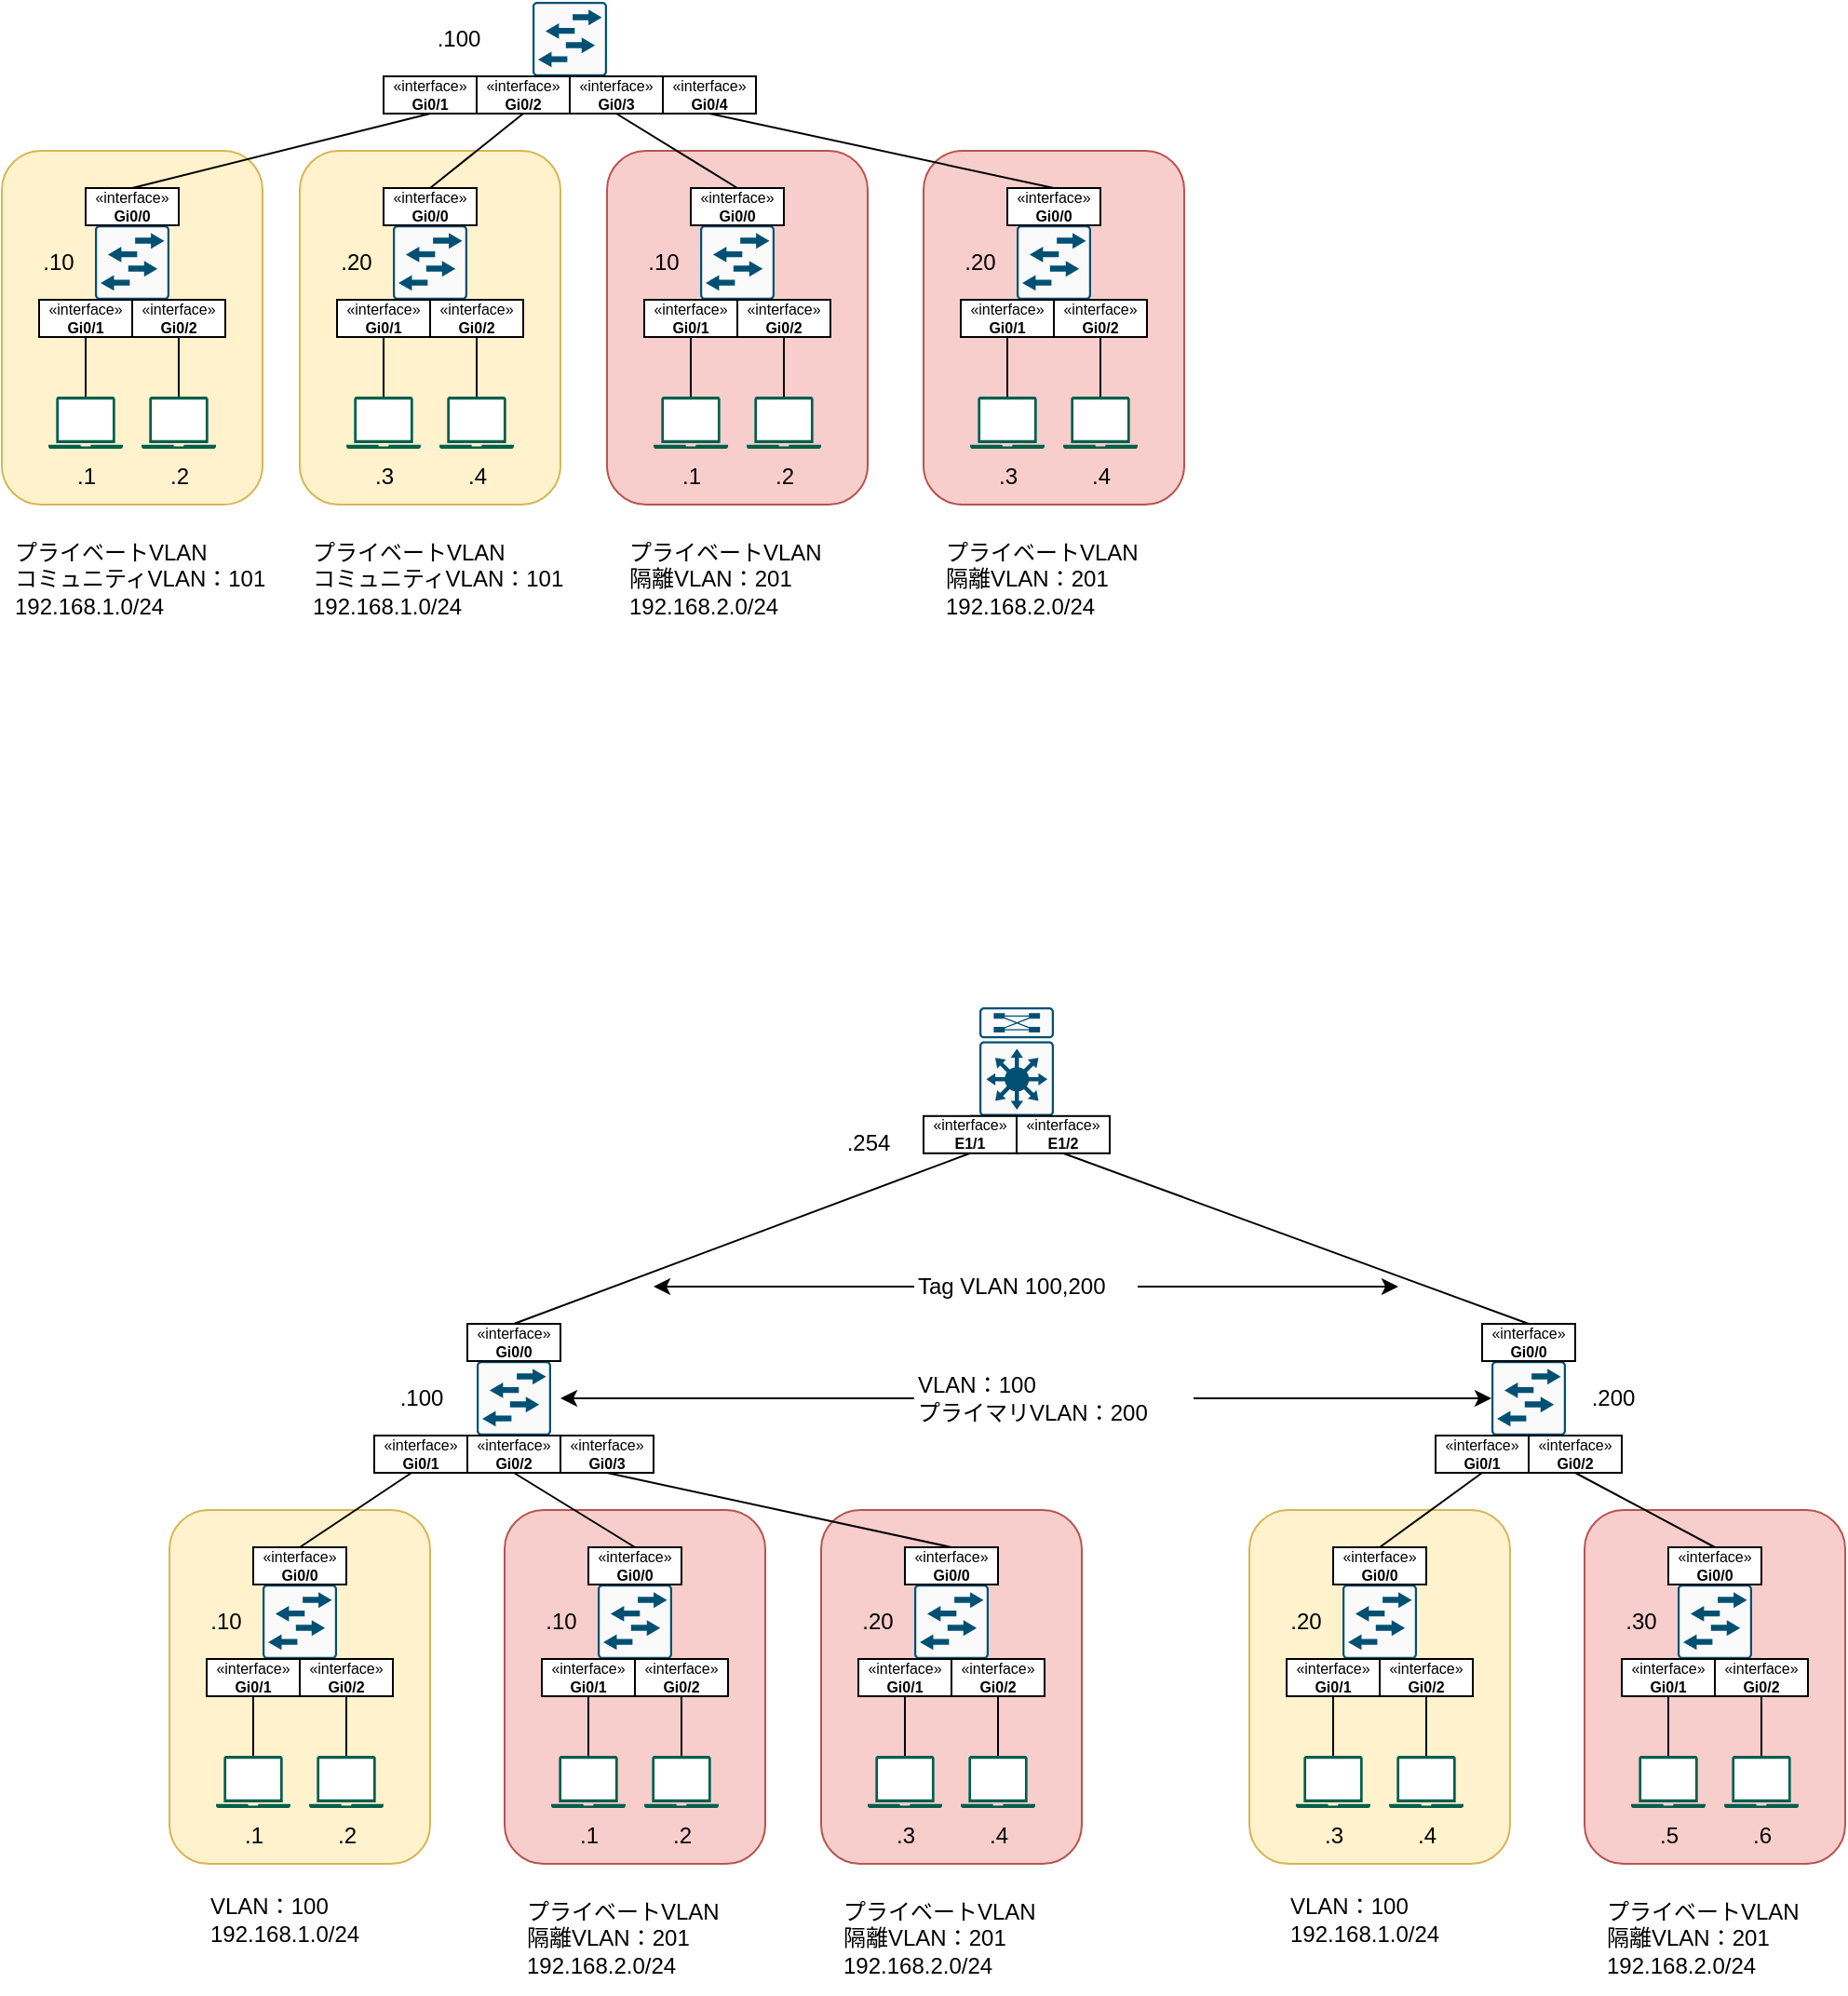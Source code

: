 <mxfile version="24.8.9">
  <diagram name="Page-1" id="822b0af5-4adb-64df-f703-e8dfc1f81529">
    <mxGraphModel dx="1195" dy="1472" grid="1" gridSize="10" guides="1" tooltips="1" connect="1" arrows="1" fold="1" page="1" pageScale="1" pageWidth="1100" pageHeight="850" background="none" math="0" shadow="0">
      <root>
        <mxCell id="0" />
        <mxCell id="1" parent="0" />
        <mxCell id="lRWhCo-7vjn6Tmu-6gVj-20" value="" style="rounded=1;whiteSpace=wrap;html=1;fillColor=#f8cecc;strokeColor=#b85450;" parent="1" vertex="1">
          <mxGeometry x="930" y="560" width="140" height="190" as="geometry" />
        </mxCell>
        <mxCell id="lRWhCo-7vjn6Tmu-6gVj-19" value="" style="rounded=1;whiteSpace=wrap;html=1;fillColor=#fff2cc;strokeColor=#d6b656;" parent="1" vertex="1">
          <mxGeometry x="750" y="560" width="140" height="190" as="geometry" />
        </mxCell>
        <mxCell id="lRWhCo-7vjn6Tmu-6gVj-18" value="" style="rounded=1;whiteSpace=wrap;html=1;fillColor=#f8cecc;strokeColor=#b85450;" parent="1" vertex="1">
          <mxGeometry x="350" y="560" width="140" height="190" as="geometry" />
        </mxCell>
        <mxCell id="lRWhCo-7vjn6Tmu-6gVj-17" value="" style="rounded=1;whiteSpace=wrap;html=1;fillColor=#fff2cc;strokeColor=#d6b656;" parent="1" vertex="1">
          <mxGeometry x="170" y="560" width="140" height="190" as="geometry" />
        </mxCell>
        <mxCell id="lRWhCo-7vjn6Tmu-6gVj-2" value="" style="sketch=0;points=[[0.015,0.015,0],[0.985,0.015,0],[0.985,0.985,0],[0.015,0.985,0],[0.25,0,0],[0.5,0,0],[0.75,0,0],[1,0.25,0],[1,0.5,0],[1,0.75,0],[0.75,1,0],[0.5,1,0],[0.25,1,0],[0,0.75,0],[0,0.5,0],[0,0.25,0]];verticalLabelPosition=bottom;html=1;verticalAlign=top;aspect=fixed;align=center;pointerEvents=1;shape=mxgraph.cisco19.rect;prIcon=l2_switch;fillColor=#FAFAFA;strokeColor=#005073;" parent="1" vertex="1">
          <mxGeometry x="335" y="480" width="40" height="40" as="geometry" />
        </mxCell>
        <mxCell id="lRWhCo-7vjn6Tmu-6gVj-3" value="" style="sketch=0;points=[[0.015,0.015,0],[0.985,0.015,0],[0.985,0.985,0],[0.015,0.985,0],[0.25,0,0],[0.5,0,0],[0.75,0,0],[1,0.25,0],[1,0.5,0],[1,0.75,0],[0.75,1,0],[0.5,1,0],[0.25,1,0],[0,0.75,0],[0,0.5,0],[0,0.25,0]];verticalLabelPosition=bottom;html=1;verticalAlign=top;aspect=fixed;align=center;pointerEvents=1;shape=mxgraph.cisco19.rect;prIcon=l3_modular;fillColor=#FAFAFA;strokeColor=#005073;" parent="1" vertex="1">
          <mxGeometry x="605" y="290" width="40" height="58.4" as="geometry" />
        </mxCell>
        <mxCell id="lRWhCo-7vjn6Tmu-6gVj-4" value="" style="sketch=0;points=[[0.015,0.015,0],[0.985,0.015,0],[0.985,0.985,0],[0.015,0.985,0],[0.25,0,0],[0.5,0,0],[0.75,0,0],[1,0.25,0],[1,0.5,0],[1,0.75,0],[0.75,1,0],[0.5,1,0],[0.25,1,0],[0,0.75,0],[0,0.5,0],[0,0.25,0]];verticalLabelPosition=bottom;html=1;verticalAlign=top;aspect=fixed;align=center;pointerEvents=1;shape=mxgraph.cisco19.rect;prIcon=l2_switch;fillColor=#FAFAFA;strokeColor=#005073;" parent="1" vertex="1">
          <mxGeometry x="880" y="480" width="40" height="40" as="geometry" />
        </mxCell>
        <mxCell id="lRWhCo-7vjn6Tmu-6gVj-6" value="" style="endArrow=none;html=1;rounded=0;entryX=0.5;entryY=1;entryDx=0;entryDy=0;entryPerimeter=0;exitX=0.5;exitY=0;exitDx=0;exitDy=0;" parent="1" source="lRWhCo-7vjn6Tmu-6gVj-67" target="lRWhCo-7vjn6Tmu-6gVj-3" edge="1">
          <mxGeometry width="50" height="50" relative="1" as="geometry">
            <mxPoint x="455" y="450" as="sourcePoint" />
            <mxPoint x="655" y="190" as="targetPoint" />
            <Array as="points" />
          </mxGeometry>
        </mxCell>
        <mxCell id="lRWhCo-7vjn6Tmu-6gVj-7" value="" style="endArrow=none;html=1;rounded=0;exitX=0.5;exitY=1;exitDx=0;exitDy=0;entryX=0.5;entryY=0;entryDx=0;entryDy=0;" parent="1" source="lRWhCo-7vjn6Tmu-6gVj-66" target="lRWhCo-7vjn6Tmu-6gVj-51" edge="1">
          <mxGeometry width="50" height="50" relative="1" as="geometry">
            <mxPoint x="365" y="470" as="sourcePoint" />
            <mxPoint x="550" y="358" as="targetPoint" />
            <Array as="points" />
          </mxGeometry>
        </mxCell>
        <mxCell id="lRWhCo-7vjn6Tmu-6gVj-8" value="" style="sketch=0;points=[[0.015,0.015,0],[0.985,0.015,0],[0.985,0.985,0],[0.015,0.985,0],[0.25,0,0],[0.5,0,0],[0.75,0,0],[1,0.25,0],[1,0.5,0],[1,0.75,0],[0.75,1,0],[0.5,1,0],[0.25,1,0],[0,0.75,0],[0,0.5,0],[0,0.25,0]];verticalLabelPosition=bottom;html=1;verticalAlign=top;aspect=fixed;align=center;pointerEvents=1;shape=mxgraph.cisco19.rect;prIcon=l2_switch;fillColor=#FAFAFA;strokeColor=#005073;" parent="1" vertex="1">
          <mxGeometry x="220" y="600" width="40" height="40" as="geometry" />
        </mxCell>
        <mxCell id="lRWhCo-7vjn6Tmu-6gVj-9" value="" style="sketch=0;points=[[0.015,0.015,0],[0.985,0.015,0],[0.985,0.985,0],[0.015,0.985,0],[0.25,0,0],[0.5,0,0],[0.75,0,0],[1,0.25,0],[1,0.5,0],[1,0.75,0],[0.75,1,0],[0.5,1,0],[0.25,1,0],[0,0.75,0],[0,0.5,0],[0,0.25,0]];verticalLabelPosition=bottom;html=1;verticalAlign=top;aspect=fixed;align=center;pointerEvents=1;shape=mxgraph.cisco19.rect;prIcon=l2_switch;fillColor=#FAFAFA;strokeColor=#005073;" parent="1" vertex="1">
          <mxGeometry x="800" y="600" width="40" height="40" as="geometry" />
        </mxCell>
        <mxCell id="lRWhCo-7vjn6Tmu-6gVj-10" value="" style="endArrow=none;html=1;rounded=0;exitX=0.5;exitY=1;exitDx=0;exitDy=0;entryX=0.5;entryY=0;entryDx=0;entryDy=0;" parent="1" source="lRWhCo-7vjn6Tmu-6gVj-50" target="lRWhCo-7vjn6Tmu-6gVj-60" edge="1">
          <mxGeometry width="50" height="50" relative="1" as="geometry">
            <mxPoint x="750" y="358" as="sourcePoint" />
            <mxPoint x="910" y="490" as="targetPoint" />
            <Array as="points" />
          </mxGeometry>
        </mxCell>
        <mxCell id="lRWhCo-7vjn6Tmu-6gVj-11" value="" style="endArrow=none;html=1;rounded=0;entryX=0.5;entryY=0;entryDx=0;entryDy=0;exitX=0.4;exitY=1;exitDx=0;exitDy=0;exitPerimeter=0;" parent="1" source="lRWhCo-7vjn6Tmu-6gVj-47" target="lRWhCo-7vjn6Tmu-6gVj-45" edge="1">
          <mxGeometry width="50" height="50" relative="1" as="geometry">
            <mxPoint x="310" y="540" as="sourcePoint" />
            <mxPoint x="260" y="580" as="targetPoint" />
            <Array as="points" />
          </mxGeometry>
        </mxCell>
        <mxCell id="lRWhCo-7vjn6Tmu-6gVj-13" value="" style="sketch=0;points=[[0.015,0.015,0],[0.985,0.015,0],[0.985,0.985,0],[0.015,0.985,0],[0.25,0,0],[0.5,0,0],[0.75,0,0],[1,0.25,0],[1,0.5,0],[1,0.75,0],[0.75,1,0],[0.5,1,0],[0.25,1,0],[0,0.75,0],[0,0.5,0],[0,0.25,0]];verticalLabelPosition=bottom;html=1;verticalAlign=top;aspect=fixed;align=center;pointerEvents=1;shape=mxgraph.cisco19.rect;prIcon=l2_switch;fillColor=#FAFAFA;strokeColor=#005073;" parent="1" vertex="1">
          <mxGeometry x="400" y="600" width="40" height="40" as="geometry" />
        </mxCell>
        <mxCell id="lRWhCo-7vjn6Tmu-6gVj-14" value="" style="endArrow=none;html=1;rounded=0;exitX=0.5;exitY=0;exitDx=0;exitDy=0;entryX=0.5;entryY=1;entryDx=0;entryDy=0;" parent="1" source="lRWhCo-7vjn6Tmu-6gVj-57" target="lRWhCo-7vjn6Tmu-6gVj-46" edge="1">
          <mxGeometry width="50" height="50" relative="1" as="geometry">
            <mxPoint x="350" y="530" as="sourcePoint" />
            <mxPoint x="380" y="540" as="targetPoint" />
            <Array as="points" />
          </mxGeometry>
        </mxCell>
        <mxCell id="lRWhCo-7vjn6Tmu-6gVj-15" value="" style="sketch=0;points=[[0.015,0.015,0],[0.985,0.015,0],[0.985,0.985,0],[0.015,0.985,0],[0.25,0,0],[0.5,0,0],[0.75,0,0],[1,0.25,0],[1,0.5,0],[1,0.75,0],[0.75,1,0],[0.5,1,0],[0.25,1,0],[0,0.75,0],[0,0.5,0],[0,0.25,0]];verticalLabelPosition=bottom;html=1;verticalAlign=top;aspect=fixed;align=center;pointerEvents=1;shape=mxgraph.cisco19.rect;prIcon=l2_switch;fillColor=#FAFAFA;strokeColor=#005073;" parent="1" vertex="1">
          <mxGeometry x="980" y="600" width="40" height="40" as="geometry" />
        </mxCell>
        <mxCell id="lRWhCo-7vjn6Tmu-6gVj-16" value="" style="endArrow=none;html=1;rounded=0;exitX=0.5;exitY=0;exitDx=0;exitDy=0;entryX=0.5;entryY=1;entryDx=0;entryDy=0;" parent="1" source="lRWhCo-7vjn6Tmu-6gVj-63" target="lRWhCo-7vjn6Tmu-6gVj-49" edge="1">
          <mxGeometry width="50" height="50" relative="1" as="geometry">
            <mxPoint x="930" y="530" as="sourcePoint" />
            <mxPoint x="945.0" y="540" as="targetPoint" />
            <Array as="points" />
          </mxGeometry>
        </mxCell>
        <mxCell id="lRWhCo-7vjn6Tmu-6gVj-22" value="" style="sketch=0;pointerEvents=1;shadow=0;dashed=0;html=1;strokeColor=none;fillColor=#005F4B;labelPosition=center;verticalLabelPosition=bottom;verticalAlign=top;align=center;outlineConnect=0;shape=mxgraph.veeam2.laptop;" parent="1" vertex="1">
          <mxGeometry x="195" y="692" width="40" height="28" as="geometry" />
        </mxCell>
        <mxCell id="lRWhCo-7vjn6Tmu-6gVj-23" value="" style="sketch=0;pointerEvents=1;shadow=0;dashed=0;html=1;strokeColor=none;fillColor=#005F4B;labelPosition=center;verticalLabelPosition=bottom;verticalAlign=top;align=center;outlineConnect=0;shape=mxgraph.veeam2.laptop;" parent="1" vertex="1">
          <mxGeometry x="245" y="692" width="40" height="28" as="geometry" />
        </mxCell>
        <mxCell id="lRWhCo-7vjn6Tmu-6gVj-24" value="" style="sketch=0;pointerEvents=1;shadow=0;dashed=0;html=1;strokeColor=none;fillColor=#005F4B;labelPosition=center;verticalLabelPosition=bottom;verticalAlign=top;align=center;outlineConnect=0;shape=mxgraph.veeam2.laptop;" parent="1" vertex="1">
          <mxGeometry x="375" y="692" width="40" height="28" as="geometry" />
        </mxCell>
        <mxCell id="lRWhCo-7vjn6Tmu-6gVj-25" value="" style="sketch=0;pointerEvents=1;shadow=0;dashed=0;html=1;strokeColor=none;fillColor=#005F4B;labelPosition=center;verticalLabelPosition=bottom;verticalAlign=top;align=center;outlineConnect=0;shape=mxgraph.veeam2.laptop;" parent="1" vertex="1">
          <mxGeometry x="425" y="692" width="40" height="28" as="geometry" />
        </mxCell>
        <mxCell id="lRWhCo-7vjn6Tmu-6gVj-26" value="" style="sketch=0;pointerEvents=1;shadow=0;dashed=0;html=1;strokeColor=none;fillColor=#005F4B;labelPosition=center;verticalLabelPosition=bottom;verticalAlign=top;align=center;outlineConnect=0;shape=mxgraph.veeam2.laptop;" parent="1" vertex="1">
          <mxGeometry x="825" y="692" width="40" height="28" as="geometry" />
        </mxCell>
        <mxCell id="lRWhCo-7vjn6Tmu-6gVj-27" value="" style="sketch=0;pointerEvents=1;shadow=0;dashed=0;html=1;strokeColor=none;fillColor=#005F4B;labelPosition=center;verticalLabelPosition=bottom;verticalAlign=top;align=center;outlineConnect=0;shape=mxgraph.veeam2.laptop;" parent="1" vertex="1">
          <mxGeometry x="775" y="692" width="40" height="28" as="geometry" />
        </mxCell>
        <mxCell id="lRWhCo-7vjn6Tmu-6gVj-28" value="" style="sketch=0;pointerEvents=1;shadow=0;dashed=0;html=1;strokeColor=none;fillColor=#005F4B;labelPosition=center;verticalLabelPosition=bottom;verticalAlign=top;align=center;outlineConnect=0;shape=mxgraph.veeam2.laptop;" parent="1" vertex="1">
          <mxGeometry x="1005" y="692" width="40" height="28" as="geometry" />
        </mxCell>
        <mxCell id="lRWhCo-7vjn6Tmu-6gVj-29" value="" style="sketch=0;pointerEvents=1;shadow=0;dashed=0;html=1;strokeColor=none;fillColor=#005F4B;labelPosition=center;verticalLabelPosition=bottom;verticalAlign=top;align=center;outlineConnect=0;shape=mxgraph.veeam2.laptop;" parent="1" vertex="1">
          <mxGeometry x="955" y="692" width="40" height="28" as="geometry" />
        </mxCell>
        <mxCell id="lRWhCo-7vjn6Tmu-6gVj-30" value="プライベートVLAN&lt;div&gt;&lt;div&gt;隔離VLAN：201&lt;/div&gt;&lt;div&gt;192.168.2.0/24&lt;/div&gt;&lt;/div&gt;" style="text;html=1;align=left;verticalAlign=middle;resizable=0;points=[];autosize=1;strokeColor=none;fillColor=none;" parent="1" vertex="1">
          <mxGeometry x="360" y="760" width="130" height="60" as="geometry" />
        </mxCell>
        <mxCell id="lRWhCo-7vjn6Tmu-6gVj-31" value="プライベートVLAN&lt;div&gt;&lt;div&gt;隔離VLAN：201&lt;/div&gt;&lt;div&gt;192.168.2.0/24&lt;/div&gt;&lt;/div&gt;" style="text;html=1;align=left;verticalAlign=middle;resizable=0;points=[];autosize=1;strokeColor=none;fillColor=none;" parent="1" vertex="1">
          <mxGeometry x="940" y="760" width="130" height="60" as="geometry" />
        </mxCell>
        <mxCell id="lRWhCo-7vjn6Tmu-6gVj-32" value="VLAN：100&lt;div&gt;192.168.1.0/24&lt;/div&gt;" style="text;html=1;align=left;verticalAlign=middle;resizable=0;points=[];autosize=1;strokeColor=none;fillColor=none;" parent="1" vertex="1">
          <mxGeometry x="190" y="760" width="100" height="40" as="geometry" />
        </mxCell>
        <mxCell id="lRWhCo-7vjn6Tmu-6gVj-33" value="VLAN：100&lt;div&gt;192.168.1.0/24&lt;/div&gt;" style="text;html=1;align=left;verticalAlign=middle;resizable=0;points=[];autosize=1;strokeColor=none;fillColor=none;" parent="1" vertex="1">
          <mxGeometry x="770" y="760" width="100" height="40" as="geometry" />
        </mxCell>
        <mxCell id="lRWhCo-7vjn6Tmu-6gVj-35" style="edgeStyle=orthogonalEdgeStyle;rounded=0;orthogonalLoop=1;jettySize=auto;html=1;" parent="1" source="lRWhCo-7vjn6Tmu-6gVj-34" edge="1">
          <mxGeometry relative="1" as="geometry">
            <mxPoint x="430" y="440" as="targetPoint" />
          </mxGeometry>
        </mxCell>
        <mxCell id="lRWhCo-7vjn6Tmu-6gVj-36" style="edgeStyle=orthogonalEdgeStyle;rounded=0;orthogonalLoop=1;jettySize=auto;html=1;" parent="1" source="lRWhCo-7vjn6Tmu-6gVj-34" edge="1">
          <mxGeometry relative="1" as="geometry">
            <mxPoint x="830" y="440" as="targetPoint" />
            <mxPoint x="765" y="440.0" as="sourcePoint" />
          </mxGeometry>
        </mxCell>
        <mxCell id="lRWhCo-7vjn6Tmu-6gVj-34" value="Tag VLAN 100,200" style="text;html=1;align=left;verticalAlign=middle;resizable=0;points=[];autosize=1;strokeColor=none;fillColor=none;" parent="1" vertex="1">
          <mxGeometry x="570" y="425" width="120" height="30" as="geometry" />
        </mxCell>
        <mxCell id="lRWhCo-7vjn6Tmu-6gVj-37" value="" style="endArrow=none;html=1;rounded=0;exitX=0.5;exitY=1;exitDx=0;exitDy=0;" parent="1" source="lRWhCo-7vjn6Tmu-6gVj-43" target="lRWhCo-7vjn6Tmu-6gVj-22" edge="1">
          <mxGeometry width="50" height="50" relative="1" as="geometry">
            <mxPoint x="350" y="530" as="sourcePoint" />
            <mxPoint x="270" y="610" as="targetPoint" />
            <Array as="points" />
          </mxGeometry>
        </mxCell>
        <mxCell id="lRWhCo-7vjn6Tmu-6gVj-38" value="" style="endArrow=none;html=1;rounded=0;exitX=0.5;exitY=1;exitDx=0;exitDy=0;" parent="1" source="lRWhCo-7vjn6Tmu-6gVj-44" target="lRWhCo-7vjn6Tmu-6gVj-23" edge="1">
          <mxGeometry width="50" height="50" relative="1" as="geometry">
            <mxPoint x="259" y="640" as="sourcePoint" />
            <mxPoint x="242" y="702" as="targetPoint" />
            <Array as="points" />
          </mxGeometry>
        </mxCell>
        <mxCell id="lRWhCo-7vjn6Tmu-6gVj-39" value="" style="endArrow=none;html=1;rounded=0;exitX=0.5;exitY=1;exitDx=0;exitDy=0;" parent="1" source="lRWhCo-7vjn6Tmu-6gVj-55" target="lRWhCo-7vjn6Tmu-6gVj-24" edge="1">
          <mxGeometry width="50" height="50" relative="1" as="geometry">
            <mxPoint x="400" y="640" as="sourcePoint" />
            <mxPoint x="424" y="692" as="targetPoint" />
            <Array as="points" />
          </mxGeometry>
        </mxCell>
        <mxCell id="lRWhCo-7vjn6Tmu-6gVj-40" value="" style="endArrow=none;html=1;rounded=0;exitX=0.5;exitY=1;exitDx=0;exitDy=0;" parent="1" source="lRWhCo-7vjn6Tmu-6gVj-56" target="lRWhCo-7vjn6Tmu-6gVj-25" edge="1">
          <mxGeometry width="50" height="50" relative="1" as="geometry">
            <mxPoint x="428" y="640" as="sourcePoint" />
            <mxPoint x="452" y="692" as="targetPoint" />
            <Array as="points" />
          </mxGeometry>
        </mxCell>
        <mxCell id="lRWhCo-7vjn6Tmu-6gVj-41" value="" style="endArrow=none;html=1;rounded=0;exitX=0.5;exitY=1;exitDx=0;exitDy=0;" parent="1" source="lRWhCo-7vjn6Tmu-6gVj-58" target="lRWhCo-7vjn6Tmu-6gVj-27" edge="1">
          <mxGeometry width="50" height="50" relative="1" as="geometry">
            <mxPoint x="770" y="640" as="sourcePoint" />
            <mxPoint x="794" y="692" as="targetPoint" />
            <Array as="points" />
          </mxGeometry>
        </mxCell>
        <mxCell id="lRWhCo-7vjn6Tmu-6gVj-42" value="" style="endArrow=none;html=1;rounded=0;exitX=0.5;exitY=1;exitDx=0;exitDy=0;" parent="1" source="lRWhCo-7vjn6Tmu-6gVj-59" target="lRWhCo-7vjn6Tmu-6gVj-26" edge="1">
          <mxGeometry width="50" height="50" relative="1" as="geometry">
            <mxPoint x="830" y="640" as="sourcePoint" />
            <mxPoint x="854" y="692" as="targetPoint" />
            <Array as="points" />
          </mxGeometry>
        </mxCell>
        <mxCell id="lRWhCo-7vjn6Tmu-6gVj-43" value="«interface»&lt;br&gt;&lt;div&gt;&lt;b&gt;Gi0/1&lt;/b&gt;&lt;/div&gt;" style="html=1;whiteSpace=wrap;fontSize=8;" parent="1" vertex="1">
          <mxGeometry x="190" y="640" width="50" height="20" as="geometry" />
        </mxCell>
        <mxCell id="lRWhCo-7vjn6Tmu-6gVj-44" value="«interface»&lt;br&gt;&lt;b&gt;Gi0/2&lt;/b&gt;" style="html=1;whiteSpace=wrap;fontSize=8;" parent="1" vertex="1">
          <mxGeometry x="240" y="640" width="50" height="20" as="geometry" />
        </mxCell>
        <mxCell id="lRWhCo-7vjn6Tmu-6gVj-45" value="«interface»&lt;br&gt;&lt;b&gt;Gi0/0&lt;/b&gt;" style="html=1;whiteSpace=wrap;fontSize=8;" parent="1" vertex="1">
          <mxGeometry x="215" y="580" width="50" height="20" as="geometry" />
        </mxCell>
        <mxCell id="lRWhCo-7vjn6Tmu-6gVj-46" value="«interface»&lt;br&gt;&lt;b&gt;Gi0/2&lt;/b&gt;" style="html=1;whiteSpace=wrap;fontSize=8;" parent="1" vertex="1">
          <mxGeometry x="330" y="520" width="50" height="20" as="geometry" />
        </mxCell>
        <mxCell id="lRWhCo-7vjn6Tmu-6gVj-47" value="«interface»&lt;br&gt;&lt;b&gt;Gi0/1&lt;/b&gt;" style="html=1;whiteSpace=wrap;fontSize=8;" parent="1" vertex="1">
          <mxGeometry x="280" y="520" width="50" height="20" as="geometry" />
        </mxCell>
        <mxCell id="lRWhCo-7vjn6Tmu-6gVj-48" value="«interface»&lt;br&gt;&lt;b&gt;Gi0/0&lt;/b&gt;" style="html=1;whiteSpace=wrap;fontSize=8;" parent="1" vertex="1">
          <mxGeometry x="330" y="460" width="50" height="20" as="geometry" />
        </mxCell>
        <mxCell id="lRWhCo-7vjn6Tmu-6gVj-49" value="«interface»&lt;br&gt;&lt;b&gt;Gi0/2&lt;/b&gt;" style="html=1;whiteSpace=wrap;fontSize=8;" parent="1" vertex="1">
          <mxGeometry x="900" y="520" width="50" height="20" as="geometry" />
        </mxCell>
        <mxCell id="lRWhCo-7vjn6Tmu-6gVj-50" value="«interface»&lt;br&gt;&lt;b&gt;Gi0/1&lt;/b&gt;" style="html=1;whiteSpace=wrap;fontSize=8;" parent="1" vertex="1">
          <mxGeometry x="850" y="520" width="50" height="20" as="geometry" />
        </mxCell>
        <mxCell id="lRWhCo-7vjn6Tmu-6gVj-51" value="«interface»&lt;br&gt;&lt;b&gt;Gi0/0&lt;/b&gt;" style="html=1;whiteSpace=wrap;fontSize=8;" parent="1" vertex="1">
          <mxGeometry x="875" y="460" width="50" height="20" as="geometry" />
        </mxCell>
        <mxCell id="lRWhCo-7vjn6Tmu-6gVj-55" value="«interface»&lt;br&gt;&lt;b&gt;Gi0/1&lt;/b&gt;" style="html=1;whiteSpace=wrap;fontSize=8;" parent="1" vertex="1">
          <mxGeometry x="370" y="640" width="50" height="20" as="geometry" />
        </mxCell>
        <mxCell id="lRWhCo-7vjn6Tmu-6gVj-56" value="«interface»&lt;br&gt;&lt;b&gt;Gi0/2&lt;/b&gt;" style="html=1;whiteSpace=wrap;fontSize=8;" parent="1" vertex="1">
          <mxGeometry x="420" y="640" width="50" height="20" as="geometry" />
        </mxCell>
        <mxCell id="lRWhCo-7vjn6Tmu-6gVj-57" value="«interface»&lt;br&gt;&lt;b&gt;Gi0/0&lt;/b&gt;" style="html=1;whiteSpace=wrap;fontSize=8;" parent="1" vertex="1">
          <mxGeometry x="395" y="580" width="50" height="20" as="geometry" />
        </mxCell>
        <mxCell id="lRWhCo-7vjn6Tmu-6gVj-58" value="«interface»&lt;br&gt;&lt;b&gt;Gi0/1&lt;/b&gt;" style="html=1;whiteSpace=wrap;fontSize=8;" parent="1" vertex="1">
          <mxGeometry x="770" y="640" width="50" height="20" as="geometry" />
        </mxCell>
        <mxCell id="lRWhCo-7vjn6Tmu-6gVj-59" value="«interface»&lt;br&gt;&lt;b&gt;Gi0/2&lt;/b&gt;" style="html=1;whiteSpace=wrap;fontSize=8;" parent="1" vertex="1">
          <mxGeometry x="820" y="640" width="50" height="20" as="geometry" />
        </mxCell>
        <mxCell id="lRWhCo-7vjn6Tmu-6gVj-60" value="«interface»&lt;br&gt;&lt;b&gt;Gi0/0&lt;/b&gt;" style="html=1;whiteSpace=wrap;fontSize=8;" parent="1" vertex="1">
          <mxGeometry x="795" y="580" width="50" height="20" as="geometry" />
        </mxCell>
        <mxCell id="lRWhCo-7vjn6Tmu-6gVj-61" value="«interface»&lt;br&gt;&lt;b&gt;Gi0/1&lt;/b&gt;" style="html=1;whiteSpace=wrap;fontSize=8;" parent="1" vertex="1">
          <mxGeometry x="950" y="640" width="50" height="20" as="geometry" />
        </mxCell>
        <mxCell id="lRWhCo-7vjn6Tmu-6gVj-62" value="«interface»&lt;br&gt;&lt;b&gt;Gi0/2&lt;/b&gt;" style="html=1;whiteSpace=wrap;fontSize=8;" parent="1" vertex="1">
          <mxGeometry x="1000" y="640" width="50" height="20" as="geometry" />
        </mxCell>
        <mxCell id="lRWhCo-7vjn6Tmu-6gVj-63" value="«interface»&lt;br&gt;&lt;b&gt;Gi0/0&lt;/b&gt;" style="html=1;whiteSpace=wrap;fontSize=8;" parent="1" vertex="1">
          <mxGeometry x="975" y="580" width="50" height="20" as="geometry" />
        </mxCell>
        <mxCell id="lRWhCo-7vjn6Tmu-6gVj-64" value="" style="endArrow=none;html=1;rounded=0;exitX=0.5;exitY=1;exitDx=0;exitDy=0;" parent="1" source="lRWhCo-7vjn6Tmu-6gVj-62" target="lRWhCo-7vjn6Tmu-6gVj-28" edge="1">
          <mxGeometry width="50" height="50" relative="1" as="geometry">
            <mxPoint x="875" y="670" as="sourcePoint" />
            <mxPoint x="878" y="702" as="targetPoint" />
            <Array as="points" />
          </mxGeometry>
        </mxCell>
        <mxCell id="lRWhCo-7vjn6Tmu-6gVj-65" value="" style="endArrow=none;html=1;rounded=0;exitX=0.5;exitY=1;exitDx=0;exitDy=0;" parent="1" source="lRWhCo-7vjn6Tmu-6gVj-61" target="lRWhCo-7vjn6Tmu-6gVj-29" edge="1">
          <mxGeometry width="50" height="50" relative="1" as="geometry">
            <mxPoint x="885" y="680" as="sourcePoint" />
            <mxPoint x="888" y="712" as="targetPoint" />
            <Array as="points" />
          </mxGeometry>
        </mxCell>
        <mxCell id="lRWhCo-7vjn6Tmu-6gVj-66" value="«interface»&lt;br&gt;&lt;b&gt;E1/2&lt;/b&gt;" style="html=1;whiteSpace=wrap;fontSize=8;" parent="1" vertex="1">
          <mxGeometry x="625" y="348.4" width="50" height="20" as="geometry" />
        </mxCell>
        <mxCell id="lRWhCo-7vjn6Tmu-6gVj-68" value="" style="endArrow=none;html=1;rounded=0;entryX=0.5;entryY=1;entryDx=0;entryDy=0;entryPerimeter=0;exitX=0.5;exitY=0;exitDx=0;exitDy=0;" parent="1" source="lRWhCo-7vjn6Tmu-6gVj-48" target="lRWhCo-7vjn6Tmu-6gVj-67" edge="1">
          <mxGeometry width="50" height="50" relative="1" as="geometry">
            <mxPoint x="340" y="460" as="sourcePoint" />
            <mxPoint x="520" y="348" as="targetPoint" />
            <Array as="points" />
          </mxGeometry>
        </mxCell>
        <mxCell id="lRWhCo-7vjn6Tmu-6gVj-67" value="«interface»&lt;br&gt;&lt;b&gt;E1/1&lt;/b&gt;" style="html=1;whiteSpace=wrap;fontSize=8;" parent="1" vertex="1">
          <mxGeometry x="575" y="348.4" width="50" height="20" as="geometry" />
        </mxCell>
        <mxCell id="lRWhCo-7vjn6Tmu-6gVj-70" value="" style="endArrow=none;html=1;rounded=0;exitX=0.5;exitY=0;exitDx=0;exitDy=0;exitPerimeter=0;entryX=0.5;entryY=1;entryDx=0;entryDy=0;entryPerimeter=0;" parent="1" source="lRWhCo-7vjn6Tmu-6gVj-3" edge="1">
          <mxGeometry width="50" height="50" relative="1" as="geometry">
            <mxPoint x="625" y="290" as="sourcePoint" />
            <mxPoint x="625" y="290.0" as="targetPoint" />
            <Array as="points" />
          </mxGeometry>
        </mxCell>
        <mxCell id="pTShBIBReQmCYpDQSjOf-2" value=".1" style="text;html=1;align=center;verticalAlign=middle;resizable=0;points=[];autosize=1;strokeColor=none;fillColor=none;" parent="1" vertex="1">
          <mxGeometry x="200" y="720" width="30" height="30" as="geometry" />
        </mxCell>
        <mxCell id="pTShBIBReQmCYpDQSjOf-3" value=".2" style="text;html=1;align=center;verticalAlign=middle;resizable=0;points=[];autosize=1;strokeColor=none;fillColor=none;" parent="1" vertex="1">
          <mxGeometry x="250" y="720" width="30" height="30" as="geometry" />
        </mxCell>
        <mxCell id="pTShBIBReQmCYpDQSjOf-4" value=".3" style="text;html=1;align=center;verticalAlign=middle;resizable=0;points=[];autosize=1;strokeColor=none;fillColor=none;" parent="1" vertex="1">
          <mxGeometry x="780" y="720" width="30" height="30" as="geometry" />
        </mxCell>
        <mxCell id="pTShBIBReQmCYpDQSjOf-5" value=".4" style="text;html=1;align=center;verticalAlign=middle;resizable=0;points=[];autosize=1;strokeColor=none;fillColor=none;" parent="1" vertex="1">
          <mxGeometry x="830" y="720" width="30" height="30" as="geometry" />
        </mxCell>
        <mxCell id="pTShBIBReQmCYpDQSjOf-6" value=".1" style="text;html=1;align=center;verticalAlign=middle;resizable=0;points=[];autosize=1;strokeColor=none;fillColor=none;" parent="1" vertex="1">
          <mxGeometry x="380" y="720" width="30" height="30" as="geometry" />
        </mxCell>
        <mxCell id="pTShBIBReQmCYpDQSjOf-7" value=".2" style="text;html=1;align=center;verticalAlign=middle;resizable=0;points=[];autosize=1;strokeColor=none;fillColor=none;" parent="1" vertex="1">
          <mxGeometry x="430" y="720" width="30" height="30" as="geometry" />
        </mxCell>
        <mxCell id="pTShBIBReQmCYpDQSjOf-9" value=".5" style="text;html=1;align=center;verticalAlign=middle;resizable=0;points=[];autosize=1;strokeColor=none;fillColor=none;" parent="1" vertex="1">
          <mxGeometry x="960" y="720" width="30" height="30" as="geometry" />
        </mxCell>
        <mxCell id="pTShBIBReQmCYpDQSjOf-10" value=".6" style="text;html=1;align=center;verticalAlign=middle;resizable=0;points=[];autosize=1;strokeColor=none;fillColor=none;" parent="1" vertex="1">
          <mxGeometry x="1010" y="720" width="30" height="30" as="geometry" />
        </mxCell>
        <mxCell id="pTShBIBReQmCYpDQSjOf-11" value=".254" style="text;html=1;align=center;verticalAlign=middle;resizable=0;points=[];autosize=1;strokeColor=none;fillColor=none;" parent="1" vertex="1">
          <mxGeometry x="520" y="348.4" width="50" height="30" as="geometry" />
        </mxCell>
        <mxCell id="pTShBIBReQmCYpDQSjOf-13" style="edgeStyle=orthogonalEdgeStyle;rounded=0;orthogonalLoop=1;jettySize=auto;html=1;" parent="1" source="pTShBIBReQmCYpDQSjOf-12" edge="1">
          <mxGeometry relative="1" as="geometry">
            <mxPoint x="380" y="500" as="targetPoint" />
          </mxGeometry>
        </mxCell>
        <mxCell id="pTShBIBReQmCYpDQSjOf-14" style="edgeStyle=orthogonalEdgeStyle;rounded=0;orthogonalLoop=1;jettySize=auto;html=1;entryX=0;entryY=0.5;entryDx=0;entryDy=0;entryPerimeter=0;" parent="1" source="pTShBIBReQmCYpDQSjOf-12" target="lRWhCo-7vjn6Tmu-6gVj-4" edge="1">
          <mxGeometry relative="1" as="geometry">
            <mxPoint x="870.0" y="500" as="targetPoint" />
            <mxPoint x="795" y="500" as="sourcePoint" />
          </mxGeometry>
        </mxCell>
        <mxCell id="pTShBIBReQmCYpDQSjOf-12" value="&lt;div&gt;VLAN：100&lt;/div&gt;&lt;div&gt;プライマリVLAN：200&lt;/div&gt;" style="text;html=1;align=left;verticalAlign=middle;resizable=0;points=[];autosize=1;strokeColor=none;fillColor=none;" parent="1" vertex="1">
          <mxGeometry x="570" y="480" width="150" height="40" as="geometry" />
        </mxCell>
        <mxCell id="pTShBIBReQmCYpDQSjOf-16" value=".100" style="text;html=1;align=center;verticalAlign=middle;resizable=0;points=[];autosize=1;strokeColor=none;fillColor=none;" parent="1" vertex="1">
          <mxGeometry x="280" y="485" width="50" height="30" as="geometry" />
        </mxCell>
        <mxCell id="pTShBIBReQmCYpDQSjOf-17" value=".200" style="text;html=1;align=center;verticalAlign=middle;resizable=0;points=[];autosize=1;strokeColor=none;fillColor=none;" parent="1" vertex="1">
          <mxGeometry x="920" y="485" width="50" height="30" as="geometry" />
        </mxCell>
        <mxCell id="pTShBIBReQmCYpDQSjOf-18" value=".10" style="text;html=1;align=center;verticalAlign=middle;resizable=0;points=[];autosize=1;strokeColor=none;fillColor=none;" parent="1" vertex="1">
          <mxGeometry x="180" y="605" width="40" height="30" as="geometry" />
        </mxCell>
        <mxCell id="pTShBIBReQmCYpDQSjOf-19" value=".10" style="text;html=1;align=center;verticalAlign=middle;resizable=0;points=[];autosize=1;strokeColor=none;fillColor=none;" parent="1" vertex="1">
          <mxGeometry x="360" y="605" width="40" height="30" as="geometry" />
        </mxCell>
        <mxCell id="pTShBIBReQmCYpDQSjOf-20" value=".20" style="text;html=1;align=center;verticalAlign=middle;resizable=0;points=[];autosize=1;strokeColor=none;fillColor=none;" parent="1" vertex="1">
          <mxGeometry x="760" y="605" width="40" height="30" as="geometry" />
        </mxCell>
        <mxCell id="pTShBIBReQmCYpDQSjOf-21" value=".30" style="text;html=1;align=center;verticalAlign=middle;resizable=0;points=[];autosize=1;strokeColor=none;fillColor=none;" parent="1" vertex="1">
          <mxGeometry x="940" y="605" width="40" height="30" as="geometry" />
        </mxCell>
        <mxCell id="CElFfMZv1HRF0qKUjart-1" value="" style="rounded=1;whiteSpace=wrap;html=1;fillColor=#f8cecc;strokeColor=#b85450;" vertex="1" parent="1">
          <mxGeometry x="520" y="560" width="140" height="190" as="geometry" />
        </mxCell>
        <mxCell id="CElFfMZv1HRF0qKUjart-2" value="" style="sketch=0;points=[[0.015,0.015,0],[0.985,0.015,0],[0.985,0.985,0],[0.015,0.985,0],[0.25,0,0],[0.5,0,0],[0.75,0,0],[1,0.25,0],[1,0.5,0],[1,0.75,0],[0.75,1,0],[0.5,1,0],[0.25,1,0],[0,0.75,0],[0,0.5,0],[0,0.25,0]];verticalLabelPosition=bottom;html=1;verticalAlign=top;aspect=fixed;align=center;pointerEvents=1;shape=mxgraph.cisco19.rect;prIcon=l2_switch;fillColor=#FAFAFA;strokeColor=#005073;" vertex="1" parent="1">
          <mxGeometry x="570" y="600" width="40" height="40" as="geometry" />
        </mxCell>
        <mxCell id="CElFfMZv1HRF0qKUjart-3" value="" style="endArrow=none;html=1;rounded=0;exitX=0.5;exitY=0;exitDx=0;exitDy=0;entryX=0.5;entryY=1;entryDx=0;entryDy=0;" edge="1" parent="1" source="CElFfMZv1HRF0qKUjart-11" target="CElFfMZv1HRF0qKUjart-15">
          <mxGeometry width="50" height="50" relative="1" as="geometry">
            <mxPoint x="520" y="530" as="sourcePoint" />
            <mxPoint x="525" y="540" as="targetPoint" />
            <Array as="points" />
          </mxGeometry>
        </mxCell>
        <mxCell id="CElFfMZv1HRF0qKUjart-4" value="" style="sketch=0;pointerEvents=1;shadow=0;dashed=0;html=1;strokeColor=none;fillColor=#005F4B;labelPosition=center;verticalLabelPosition=bottom;verticalAlign=top;align=center;outlineConnect=0;shape=mxgraph.veeam2.laptop;" vertex="1" parent="1">
          <mxGeometry x="545" y="692" width="40" height="28" as="geometry" />
        </mxCell>
        <mxCell id="CElFfMZv1HRF0qKUjart-5" value="" style="sketch=0;pointerEvents=1;shadow=0;dashed=0;html=1;strokeColor=none;fillColor=#005F4B;labelPosition=center;verticalLabelPosition=bottom;verticalAlign=top;align=center;outlineConnect=0;shape=mxgraph.veeam2.laptop;" vertex="1" parent="1">
          <mxGeometry x="595" y="692" width="40" height="28" as="geometry" />
        </mxCell>
        <mxCell id="CElFfMZv1HRF0qKUjart-6" value="プライベートVLAN&lt;div&gt;&lt;div&gt;隔離VLAN：201&lt;/div&gt;&lt;div&gt;192.168.2.0/24&lt;/div&gt;&lt;/div&gt;" style="text;html=1;align=left;verticalAlign=middle;resizable=0;points=[];autosize=1;strokeColor=none;fillColor=none;" vertex="1" parent="1">
          <mxGeometry x="530" y="760" width="130" height="60" as="geometry" />
        </mxCell>
        <mxCell id="CElFfMZv1HRF0qKUjart-7" value="" style="endArrow=none;html=1;rounded=0;exitX=0.5;exitY=1;exitDx=0;exitDy=0;" edge="1" parent="1" source="CElFfMZv1HRF0qKUjart-9" target="CElFfMZv1HRF0qKUjart-4">
          <mxGeometry width="50" height="50" relative="1" as="geometry">
            <mxPoint x="570" y="640" as="sourcePoint" />
            <mxPoint x="594" y="692" as="targetPoint" />
            <Array as="points" />
          </mxGeometry>
        </mxCell>
        <mxCell id="CElFfMZv1HRF0qKUjart-8" value="" style="endArrow=none;html=1;rounded=0;exitX=0.5;exitY=1;exitDx=0;exitDy=0;" edge="1" parent="1" source="CElFfMZv1HRF0qKUjart-10" target="CElFfMZv1HRF0qKUjart-5">
          <mxGeometry width="50" height="50" relative="1" as="geometry">
            <mxPoint x="598" y="640" as="sourcePoint" />
            <mxPoint x="622" y="692" as="targetPoint" />
            <Array as="points" />
          </mxGeometry>
        </mxCell>
        <mxCell id="CElFfMZv1HRF0qKUjart-9" value="«interface»&lt;br&gt;&lt;b&gt;Gi0/1&lt;/b&gt;" style="html=1;whiteSpace=wrap;fontSize=8;" vertex="1" parent="1">
          <mxGeometry x="540" y="640" width="50" height="20" as="geometry" />
        </mxCell>
        <mxCell id="CElFfMZv1HRF0qKUjart-10" value="«interface»&lt;br&gt;&lt;b&gt;Gi0/2&lt;/b&gt;" style="html=1;whiteSpace=wrap;fontSize=8;" vertex="1" parent="1">
          <mxGeometry x="590" y="640" width="50" height="20" as="geometry" />
        </mxCell>
        <mxCell id="CElFfMZv1HRF0qKUjart-11" value="«interface»&lt;br&gt;&lt;b&gt;Gi0/0&lt;/b&gt;" style="html=1;whiteSpace=wrap;fontSize=8;" vertex="1" parent="1">
          <mxGeometry x="565" y="580" width="50" height="20" as="geometry" />
        </mxCell>
        <mxCell id="CElFfMZv1HRF0qKUjart-12" value=".3" style="text;html=1;align=center;verticalAlign=middle;resizable=0;points=[];autosize=1;strokeColor=none;fillColor=none;" vertex="1" parent="1">
          <mxGeometry x="550" y="720" width="30" height="30" as="geometry" />
        </mxCell>
        <mxCell id="CElFfMZv1HRF0qKUjart-13" value=".4" style="text;html=1;align=center;verticalAlign=middle;resizable=0;points=[];autosize=1;strokeColor=none;fillColor=none;" vertex="1" parent="1">
          <mxGeometry x="600" y="720" width="30" height="30" as="geometry" />
        </mxCell>
        <mxCell id="CElFfMZv1HRF0qKUjart-14" value=".20" style="text;html=1;align=center;verticalAlign=middle;resizable=0;points=[];autosize=1;strokeColor=none;fillColor=none;" vertex="1" parent="1">
          <mxGeometry x="530" y="605" width="40" height="30" as="geometry" />
        </mxCell>
        <mxCell id="CElFfMZv1HRF0qKUjart-15" value="«interface»&lt;br&gt;&lt;b&gt;Gi0/3&lt;/b&gt;" style="html=1;whiteSpace=wrap;fontSize=8;" vertex="1" parent="1">
          <mxGeometry x="380" y="520" width="50" height="20" as="geometry" />
        </mxCell>
        <mxCell id="CElFfMZv1HRF0qKUjart-18" value="" style="rounded=1;whiteSpace=wrap;html=1;fillColor=#f8cecc;strokeColor=#b85450;" vertex="1" parent="1">
          <mxGeometry x="405" y="-170" width="140" height="190" as="geometry" />
        </mxCell>
        <mxCell id="CElFfMZv1HRF0qKUjart-19" value="" style="rounded=1;whiteSpace=wrap;html=1;fillColor=#fff2cc;strokeColor=#d6b656;" vertex="1" parent="1">
          <mxGeometry x="80" y="-170" width="140" height="190" as="geometry" />
        </mxCell>
        <mxCell id="CElFfMZv1HRF0qKUjart-20" value="" style="sketch=0;points=[[0.015,0.015,0],[0.985,0.015,0],[0.985,0.985,0],[0.015,0.985,0],[0.25,0,0],[0.5,0,0],[0.75,0,0],[1,0.25,0],[1,0.5,0],[1,0.75,0],[0.75,1,0],[0.5,1,0],[0.25,1,0],[0,0.75,0],[0,0.5,0],[0,0.25,0]];verticalLabelPosition=bottom;html=1;verticalAlign=top;aspect=fixed;align=center;pointerEvents=1;shape=mxgraph.cisco19.rect;prIcon=l2_switch;fillColor=#FAFAFA;strokeColor=#005073;" vertex="1" parent="1">
          <mxGeometry x="365" y="-250" width="40" height="40" as="geometry" />
        </mxCell>
        <mxCell id="CElFfMZv1HRF0qKUjart-25" value="" style="sketch=0;points=[[0.015,0.015,0],[0.985,0.015,0],[0.985,0.985,0],[0.015,0.985,0],[0.25,0,0],[0.5,0,0],[0.75,0,0],[1,0.25,0],[1,0.5,0],[1,0.75,0],[0.75,1,0],[0.5,1,0],[0.25,1,0],[0,0.75,0],[0,0.5,0],[0,0.25,0]];verticalLabelPosition=bottom;html=1;verticalAlign=top;aspect=fixed;align=center;pointerEvents=1;shape=mxgraph.cisco19.rect;prIcon=l2_switch;fillColor=#FAFAFA;strokeColor=#005073;" vertex="1" parent="1">
          <mxGeometry x="130" y="-130" width="40" height="40" as="geometry" />
        </mxCell>
        <mxCell id="CElFfMZv1HRF0qKUjart-28" value="" style="endArrow=none;html=1;rounded=0;entryX=0.5;entryY=0;entryDx=0;entryDy=0;exitX=0.5;exitY=1;exitDx=0;exitDy=0;" edge="1" parent="1" source="CElFfMZv1HRF0qKUjart-58" target="CElFfMZv1HRF0qKUjart-56">
          <mxGeometry width="50" height="50" relative="1" as="geometry">
            <mxPoint x="210" y="-190" as="sourcePoint" />
            <mxPoint x="170" y="-150" as="targetPoint" />
            <Array as="points" />
          </mxGeometry>
        </mxCell>
        <mxCell id="CElFfMZv1HRF0qKUjart-29" value="" style="sketch=0;points=[[0.015,0.015,0],[0.985,0.015,0],[0.985,0.985,0],[0.015,0.985,0],[0.25,0,0],[0.5,0,0],[0.75,0,0],[1,0.25,0],[1,0.5,0],[1,0.75,0],[0.75,1,0],[0.5,1,0],[0.25,1,0],[0,0.75,0],[0,0.5,0],[0,0.25,0]];verticalLabelPosition=bottom;html=1;verticalAlign=top;aspect=fixed;align=center;pointerEvents=1;shape=mxgraph.cisco19.rect;prIcon=l2_switch;fillColor=#FAFAFA;strokeColor=#005073;" vertex="1" parent="1">
          <mxGeometry x="455" y="-130" width="40" height="40" as="geometry" />
        </mxCell>
        <mxCell id="CElFfMZv1HRF0qKUjart-30" value="" style="endArrow=none;html=1;rounded=0;exitX=0.5;exitY=0;exitDx=0;exitDy=0;entryX=0.5;entryY=1;entryDx=0;entryDy=0;" edge="1" parent="1" source="CElFfMZv1HRF0qKUjart-65" target="CElFfMZv1HRF0qKUjart-57">
          <mxGeometry width="50" height="50" relative="1" as="geometry">
            <mxPoint x="405" y="-200" as="sourcePoint" />
            <mxPoint x="435" y="-190" as="targetPoint" />
            <Array as="points" />
          </mxGeometry>
        </mxCell>
        <mxCell id="CElFfMZv1HRF0qKUjart-33" value="" style="sketch=0;pointerEvents=1;shadow=0;dashed=0;html=1;strokeColor=none;fillColor=#005F4B;labelPosition=center;verticalLabelPosition=bottom;verticalAlign=top;align=center;outlineConnect=0;shape=mxgraph.veeam2.laptop;" vertex="1" parent="1">
          <mxGeometry x="105" y="-38" width="40" height="28" as="geometry" />
        </mxCell>
        <mxCell id="CElFfMZv1HRF0qKUjart-34" value="" style="sketch=0;pointerEvents=1;shadow=0;dashed=0;html=1;strokeColor=none;fillColor=#005F4B;labelPosition=center;verticalLabelPosition=bottom;verticalAlign=top;align=center;outlineConnect=0;shape=mxgraph.veeam2.laptop;" vertex="1" parent="1">
          <mxGeometry x="155" y="-38" width="40" height="28" as="geometry" />
        </mxCell>
        <mxCell id="CElFfMZv1HRF0qKUjart-35" value="" style="sketch=0;pointerEvents=1;shadow=0;dashed=0;html=1;strokeColor=none;fillColor=#005F4B;labelPosition=center;verticalLabelPosition=bottom;verticalAlign=top;align=center;outlineConnect=0;shape=mxgraph.veeam2.laptop;" vertex="1" parent="1">
          <mxGeometry x="430" y="-38" width="40" height="28" as="geometry" />
        </mxCell>
        <mxCell id="CElFfMZv1HRF0qKUjart-36" value="" style="sketch=0;pointerEvents=1;shadow=0;dashed=0;html=1;strokeColor=none;fillColor=#005F4B;labelPosition=center;verticalLabelPosition=bottom;verticalAlign=top;align=center;outlineConnect=0;shape=mxgraph.veeam2.laptop;" vertex="1" parent="1">
          <mxGeometry x="480" y="-38" width="40" height="28" as="geometry" />
        </mxCell>
        <mxCell id="CElFfMZv1HRF0qKUjart-41" value="プライベートVLAN&lt;div&gt;&lt;div&gt;隔離VLAN：201&lt;/div&gt;&lt;div&gt;192.168.2.0/24&lt;/div&gt;&lt;/div&gt;" style="text;html=1;align=left;verticalAlign=middle;resizable=0;points=[];autosize=1;strokeColor=none;fillColor=none;" vertex="1" parent="1">
          <mxGeometry x="415" y="30" width="130" height="60" as="geometry" />
        </mxCell>
        <mxCell id="CElFfMZv1HRF0qKUjart-43" value="&lt;div&gt;プライベートVLAN&lt;/div&gt;&lt;div&gt;コミュニティVLAN：101&lt;/div&gt;&lt;div&gt;192.168.1.0/24&lt;/div&gt;" style="text;html=1;align=left;verticalAlign=middle;resizable=0;points=[];autosize=1;strokeColor=none;fillColor=none;" vertex="1" parent="1">
          <mxGeometry x="85" y="30" width="160" height="60" as="geometry" />
        </mxCell>
        <mxCell id="CElFfMZv1HRF0qKUjart-48" value="" style="endArrow=none;html=1;rounded=0;exitX=0.5;exitY=1;exitDx=0;exitDy=0;" edge="1" parent="1" source="CElFfMZv1HRF0qKUjart-54" target="CElFfMZv1HRF0qKUjart-33">
          <mxGeometry width="50" height="50" relative="1" as="geometry">
            <mxPoint x="260" y="-200" as="sourcePoint" />
            <mxPoint x="180" y="-120" as="targetPoint" />
            <Array as="points" />
          </mxGeometry>
        </mxCell>
        <mxCell id="CElFfMZv1HRF0qKUjart-49" value="" style="endArrow=none;html=1;rounded=0;exitX=0.5;exitY=1;exitDx=0;exitDy=0;" edge="1" parent="1" source="CElFfMZv1HRF0qKUjart-55" target="CElFfMZv1HRF0qKUjart-34">
          <mxGeometry width="50" height="50" relative="1" as="geometry">
            <mxPoint x="169" y="-90" as="sourcePoint" />
            <mxPoint x="152" y="-28" as="targetPoint" />
            <Array as="points" />
          </mxGeometry>
        </mxCell>
        <mxCell id="CElFfMZv1HRF0qKUjart-50" value="" style="endArrow=none;html=1;rounded=0;exitX=0.5;exitY=1;exitDx=0;exitDy=0;" edge="1" parent="1" source="CElFfMZv1HRF0qKUjart-63" target="CElFfMZv1HRF0qKUjart-35">
          <mxGeometry width="50" height="50" relative="1" as="geometry">
            <mxPoint x="455" y="-90" as="sourcePoint" />
            <mxPoint x="479" y="-38" as="targetPoint" />
            <Array as="points" />
          </mxGeometry>
        </mxCell>
        <mxCell id="CElFfMZv1HRF0qKUjart-51" value="" style="endArrow=none;html=1;rounded=0;exitX=0.5;exitY=1;exitDx=0;exitDy=0;" edge="1" parent="1" source="CElFfMZv1HRF0qKUjart-64" target="CElFfMZv1HRF0qKUjart-36">
          <mxGeometry width="50" height="50" relative="1" as="geometry">
            <mxPoint x="483" y="-90" as="sourcePoint" />
            <mxPoint x="507" y="-38" as="targetPoint" />
            <Array as="points" />
          </mxGeometry>
        </mxCell>
        <mxCell id="CElFfMZv1HRF0qKUjart-54" value="«interface»&lt;br&gt;&lt;div&gt;&lt;b&gt;Gi0/1&lt;/b&gt;&lt;/div&gt;" style="html=1;whiteSpace=wrap;fontSize=8;" vertex="1" parent="1">
          <mxGeometry x="100" y="-90" width="50" height="20" as="geometry" />
        </mxCell>
        <mxCell id="CElFfMZv1HRF0qKUjart-55" value="«interface»&lt;br&gt;&lt;b&gt;Gi0/2&lt;/b&gt;" style="html=1;whiteSpace=wrap;fontSize=8;" vertex="1" parent="1">
          <mxGeometry x="150" y="-90" width="50" height="20" as="geometry" />
        </mxCell>
        <mxCell id="CElFfMZv1HRF0qKUjart-56" value="«interface»&lt;br&gt;&lt;b&gt;Gi0/0&lt;/b&gt;" style="html=1;whiteSpace=wrap;fontSize=8;" vertex="1" parent="1">
          <mxGeometry x="125" y="-150" width="50" height="20" as="geometry" />
        </mxCell>
        <mxCell id="CElFfMZv1HRF0qKUjart-57" value="«interface»&lt;br&gt;&lt;b&gt;Gi0/3&lt;/b&gt;" style="html=1;whiteSpace=wrap;fontSize=8;" vertex="1" parent="1">
          <mxGeometry x="385" y="-210" width="50" height="20" as="geometry" />
        </mxCell>
        <mxCell id="CElFfMZv1HRF0qKUjart-58" value="«interface»&lt;br&gt;&lt;b&gt;Gi0/1&lt;/b&gt;" style="html=1;whiteSpace=wrap;fontSize=8;" vertex="1" parent="1">
          <mxGeometry x="285" y="-210" width="50" height="20" as="geometry" />
        </mxCell>
        <mxCell id="CElFfMZv1HRF0qKUjart-63" value="«interface»&lt;br&gt;&lt;b&gt;Gi0/1&lt;/b&gt;" style="html=1;whiteSpace=wrap;fontSize=8;" vertex="1" parent="1">
          <mxGeometry x="425" y="-90" width="50" height="20" as="geometry" />
        </mxCell>
        <mxCell id="CElFfMZv1HRF0qKUjart-64" value="«interface»&lt;br&gt;&lt;b&gt;Gi0/2&lt;/b&gt;" style="html=1;whiteSpace=wrap;fontSize=8;" vertex="1" parent="1">
          <mxGeometry x="475" y="-90" width="50" height="20" as="geometry" />
        </mxCell>
        <mxCell id="CElFfMZv1HRF0qKUjart-65" value="«interface»&lt;br&gt;&lt;b&gt;Gi0/0&lt;/b&gt;" style="html=1;whiteSpace=wrap;fontSize=8;" vertex="1" parent="1">
          <mxGeometry x="450" y="-150" width="50" height="20" as="geometry" />
        </mxCell>
        <mxCell id="CElFfMZv1HRF0qKUjart-78" value=".1" style="text;html=1;align=center;verticalAlign=middle;resizable=0;points=[];autosize=1;strokeColor=none;fillColor=none;" vertex="1" parent="1">
          <mxGeometry x="110" y="-10" width="30" height="30" as="geometry" />
        </mxCell>
        <mxCell id="CElFfMZv1HRF0qKUjart-79" value=".2" style="text;html=1;align=center;verticalAlign=middle;resizable=0;points=[];autosize=1;strokeColor=none;fillColor=none;" vertex="1" parent="1">
          <mxGeometry x="160" y="-10" width="30" height="30" as="geometry" />
        </mxCell>
        <mxCell id="CElFfMZv1HRF0qKUjart-82" value=".1" style="text;html=1;align=center;verticalAlign=middle;resizable=0;points=[];autosize=1;strokeColor=none;fillColor=none;" vertex="1" parent="1">
          <mxGeometry x="435" y="-10" width="30" height="30" as="geometry" />
        </mxCell>
        <mxCell id="CElFfMZv1HRF0qKUjart-83" value=".2" style="text;html=1;align=center;verticalAlign=middle;resizable=0;points=[];autosize=1;strokeColor=none;fillColor=none;" vertex="1" parent="1">
          <mxGeometry x="485" y="-10" width="30" height="30" as="geometry" />
        </mxCell>
        <mxCell id="CElFfMZv1HRF0qKUjart-90" value=".100" style="text;html=1;align=center;verticalAlign=middle;resizable=0;points=[];autosize=1;strokeColor=none;fillColor=none;" vertex="1" parent="1">
          <mxGeometry x="300" y="-245" width="50" height="30" as="geometry" />
        </mxCell>
        <mxCell id="CElFfMZv1HRF0qKUjart-92" value=".10" style="text;html=1;align=center;verticalAlign=middle;resizable=0;points=[];autosize=1;strokeColor=none;fillColor=none;" vertex="1" parent="1">
          <mxGeometry x="90" y="-125" width="40" height="30" as="geometry" />
        </mxCell>
        <mxCell id="CElFfMZv1HRF0qKUjart-93" value=".10" style="text;html=1;align=center;verticalAlign=middle;resizable=0;points=[];autosize=1;strokeColor=none;fillColor=none;" vertex="1" parent="1">
          <mxGeometry x="415" y="-125" width="40" height="30" as="geometry" />
        </mxCell>
        <mxCell id="CElFfMZv1HRF0qKUjart-96" value="" style="rounded=1;whiteSpace=wrap;html=1;fillColor=#f8cecc;strokeColor=#b85450;" vertex="1" parent="1">
          <mxGeometry x="575" y="-170" width="140" height="190" as="geometry" />
        </mxCell>
        <mxCell id="CElFfMZv1HRF0qKUjart-97" value="" style="sketch=0;points=[[0.015,0.015,0],[0.985,0.015,0],[0.985,0.985,0],[0.015,0.985,0],[0.25,0,0],[0.5,0,0],[0.75,0,0],[1,0.25,0],[1,0.5,0],[1,0.75,0],[0.75,1,0],[0.5,1,0],[0.25,1,0],[0,0.75,0],[0,0.5,0],[0,0.25,0]];verticalLabelPosition=bottom;html=1;verticalAlign=top;aspect=fixed;align=center;pointerEvents=1;shape=mxgraph.cisco19.rect;prIcon=l2_switch;fillColor=#FAFAFA;strokeColor=#005073;" vertex="1" parent="1">
          <mxGeometry x="625" y="-130" width="40" height="40" as="geometry" />
        </mxCell>
        <mxCell id="CElFfMZv1HRF0qKUjart-98" value="" style="endArrow=none;html=1;rounded=0;exitX=0.5;exitY=0;exitDx=0;exitDy=0;entryX=0.5;entryY=1;entryDx=0;entryDy=0;" edge="1" parent="1" source="CElFfMZv1HRF0qKUjart-106" target="CElFfMZv1HRF0qKUjart-110">
          <mxGeometry width="50" height="50" relative="1" as="geometry">
            <mxPoint x="575" y="-200" as="sourcePoint" />
            <mxPoint x="580" y="-190" as="targetPoint" />
            <Array as="points" />
          </mxGeometry>
        </mxCell>
        <mxCell id="CElFfMZv1HRF0qKUjart-99" value="" style="sketch=0;pointerEvents=1;shadow=0;dashed=0;html=1;strokeColor=none;fillColor=#005F4B;labelPosition=center;verticalLabelPosition=bottom;verticalAlign=top;align=center;outlineConnect=0;shape=mxgraph.veeam2.laptop;" vertex="1" parent="1">
          <mxGeometry x="600" y="-38" width="40" height="28" as="geometry" />
        </mxCell>
        <mxCell id="CElFfMZv1HRF0qKUjart-100" value="" style="sketch=0;pointerEvents=1;shadow=0;dashed=0;html=1;strokeColor=none;fillColor=#005F4B;labelPosition=center;verticalLabelPosition=bottom;verticalAlign=top;align=center;outlineConnect=0;shape=mxgraph.veeam2.laptop;" vertex="1" parent="1">
          <mxGeometry x="650" y="-38" width="40" height="28" as="geometry" />
        </mxCell>
        <mxCell id="CElFfMZv1HRF0qKUjart-101" value="プライベートVLAN&lt;div&gt;&lt;div&gt;隔離VLAN：201&lt;/div&gt;&lt;div&gt;192.168.2.0/24&lt;/div&gt;&lt;/div&gt;" style="text;html=1;align=left;verticalAlign=middle;resizable=0;points=[];autosize=1;strokeColor=none;fillColor=none;" vertex="1" parent="1">
          <mxGeometry x="585" y="30" width="130" height="60" as="geometry" />
        </mxCell>
        <mxCell id="CElFfMZv1HRF0qKUjart-102" value="" style="endArrow=none;html=1;rounded=0;exitX=0.5;exitY=1;exitDx=0;exitDy=0;" edge="1" parent="1" source="CElFfMZv1HRF0qKUjart-104" target="CElFfMZv1HRF0qKUjart-99">
          <mxGeometry width="50" height="50" relative="1" as="geometry">
            <mxPoint x="625" y="-90" as="sourcePoint" />
            <mxPoint x="649" y="-38" as="targetPoint" />
            <Array as="points" />
          </mxGeometry>
        </mxCell>
        <mxCell id="CElFfMZv1HRF0qKUjart-103" value="" style="endArrow=none;html=1;rounded=0;exitX=0.5;exitY=1;exitDx=0;exitDy=0;" edge="1" parent="1" source="CElFfMZv1HRF0qKUjart-105" target="CElFfMZv1HRF0qKUjart-100">
          <mxGeometry width="50" height="50" relative="1" as="geometry">
            <mxPoint x="653" y="-90" as="sourcePoint" />
            <mxPoint x="677" y="-38" as="targetPoint" />
            <Array as="points" />
          </mxGeometry>
        </mxCell>
        <mxCell id="CElFfMZv1HRF0qKUjart-104" value="«interface»&lt;br&gt;&lt;b&gt;Gi0/1&lt;/b&gt;" style="html=1;whiteSpace=wrap;fontSize=8;" vertex="1" parent="1">
          <mxGeometry x="595" y="-90" width="50" height="20" as="geometry" />
        </mxCell>
        <mxCell id="CElFfMZv1HRF0qKUjart-105" value="«interface»&lt;br&gt;&lt;b&gt;Gi0/2&lt;/b&gt;" style="html=1;whiteSpace=wrap;fontSize=8;" vertex="1" parent="1">
          <mxGeometry x="645" y="-90" width="50" height="20" as="geometry" />
        </mxCell>
        <mxCell id="CElFfMZv1HRF0qKUjart-106" value="«interface»&lt;br&gt;&lt;b&gt;Gi0/0&lt;/b&gt;" style="html=1;whiteSpace=wrap;fontSize=8;" vertex="1" parent="1">
          <mxGeometry x="620" y="-150" width="50" height="20" as="geometry" />
        </mxCell>
        <mxCell id="CElFfMZv1HRF0qKUjart-107" value=".3" style="text;html=1;align=center;verticalAlign=middle;resizable=0;points=[];autosize=1;strokeColor=none;fillColor=none;" vertex="1" parent="1">
          <mxGeometry x="605" y="-10" width="30" height="30" as="geometry" />
        </mxCell>
        <mxCell id="CElFfMZv1HRF0qKUjart-108" value=".4" style="text;html=1;align=center;verticalAlign=middle;resizable=0;points=[];autosize=1;strokeColor=none;fillColor=none;" vertex="1" parent="1">
          <mxGeometry x="655" y="-10" width="30" height="30" as="geometry" />
        </mxCell>
        <mxCell id="CElFfMZv1HRF0qKUjart-109" value=".20" style="text;html=1;align=center;verticalAlign=middle;resizable=0;points=[];autosize=1;strokeColor=none;fillColor=none;" vertex="1" parent="1">
          <mxGeometry x="585" y="-125" width="40" height="30" as="geometry" />
        </mxCell>
        <mxCell id="CElFfMZv1HRF0qKUjart-110" value="«interface»&lt;br&gt;&lt;b&gt;Gi0/4&lt;/b&gt;" style="html=1;whiteSpace=wrap;fontSize=8;" vertex="1" parent="1">
          <mxGeometry x="435" y="-210" width="50" height="20" as="geometry" />
        </mxCell>
        <mxCell id="CElFfMZv1HRF0qKUjart-111" value="«interface»&lt;br&gt;&lt;b&gt;Gi0/2&lt;/b&gt;" style="html=1;whiteSpace=wrap;fontSize=8;" vertex="1" parent="1">
          <mxGeometry x="335" y="-210" width="50" height="20" as="geometry" />
        </mxCell>
        <mxCell id="CElFfMZv1HRF0qKUjart-112" value="" style="rounded=1;whiteSpace=wrap;html=1;fillColor=#fff2cc;strokeColor=#d6b656;" vertex="1" parent="1">
          <mxGeometry x="240" y="-170" width="140" height="190" as="geometry" />
        </mxCell>
        <mxCell id="CElFfMZv1HRF0qKUjart-113" value="" style="sketch=0;points=[[0.015,0.015,0],[0.985,0.015,0],[0.985,0.985,0],[0.015,0.985,0],[0.25,0,0],[0.5,0,0],[0.75,0,0],[1,0.25,0],[1,0.5,0],[1,0.75,0],[0.75,1,0],[0.5,1,0],[0.25,1,0],[0,0.75,0],[0,0.5,0],[0,0.25,0]];verticalLabelPosition=bottom;html=1;verticalAlign=top;aspect=fixed;align=center;pointerEvents=1;shape=mxgraph.cisco19.rect;prIcon=l2_switch;fillColor=#FAFAFA;strokeColor=#005073;" vertex="1" parent="1">
          <mxGeometry x="290" y="-130" width="40" height="40" as="geometry" />
        </mxCell>
        <mxCell id="CElFfMZv1HRF0qKUjart-114" value="" style="sketch=0;pointerEvents=1;shadow=0;dashed=0;html=1;strokeColor=none;fillColor=#005F4B;labelPosition=center;verticalLabelPosition=bottom;verticalAlign=top;align=center;outlineConnect=0;shape=mxgraph.veeam2.laptop;" vertex="1" parent="1">
          <mxGeometry x="265" y="-38" width="40" height="28" as="geometry" />
        </mxCell>
        <mxCell id="CElFfMZv1HRF0qKUjart-115" value="" style="sketch=0;pointerEvents=1;shadow=0;dashed=0;html=1;strokeColor=none;fillColor=#005F4B;labelPosition=center;verticalLabelPosition=bottom;verticalAlign=top;align=center;outlineConnect=0;shape=mxgraph.veeam2.laptop;" vertex="1" parent="1">
          <mxGeometry x="315" y="-38" width="40" height="28" as="geometry" />
        </mxCell>
        <mxCell id="CElFfMZv1HRF0qKUjart-116" value="&lt;div&gt;プライベートVLAN&lt;/div&gt;&lt;div&gt;コミュニティVLAN：101&lt;/div&gt;&lt;div&gt;192.168.1.0/24&lt;/div&gt;" style="text;html=1;align=left;verticalAlign=middle;resizable=0;points=[];autosize=1;strokeColor=none;fillColor=none;" vertex="1" parent="1">
          <mxGeometry x="245" y="30" width="160" height="60" as="geometry" />
        </mxCell>
        <mxCell id="CElFfMZv1HRF0qKUjart-117" value="" style="endArrow=none;html=1;rounded=0;exitX=0.5;exitY=1;exitDx=0;exitDy=0;" edge="1" parent="1" source="CElFfMZv1HRF0qKUjart-119" target="CElFfMZv1HRF0qKUjart-114">
          <mxGeometry width="50" height="50" relative="1" as="geometry">
            <mxPoint x="420" y="-200" as="sourcePoint" />
            <mxPoint x="340" y="-120" as="targetPoint" />
            <Array as="points" />
          </mxGeometry>
        </mxCell>
        <mxCell id="CElFfMZv1HRF0qKUjart-118" value="" style="endArrow=none;html=1;rounded=0;exitX=0.5;exitY=1;exitDx=0;exitDy=0;" edge="1" parent="1" source="CElFfMZv1HRF0qKUjart-120" target="CElFfMZv1HRF0qKUjart-115">
          <mxGeometry width="50" height="50" relative="1" as="geometry">
            <mxPoint x="329" y="-90" as="sourcePoint" />
            <mxPoint x="312" y="-28" as="targetPoint" />
            <Array as="points" />
          </mxGeometry>
        </mxCell>
        <mxCell id="CElFfMZv1HRF0qKUjart-119" value="«interface»&lt;br&gt;&lt;div&gt;&lt;b&gt;Gi0/1&lt;/b&gt;&lt;/div&gt;" style="html=1;whiteSpace=wrap;fontSize=8;" vertex="1" parent="1">
          <mxGeometry x="260" y="-90" width="50" height="20" as="geometry" />
        </mxCell>
        <mxCell id="CElFfMZv1HRF0qKUjart-120" value="«interface»&lt;br&gt;&lt;b&gt;Gi0/2&lt;/b&gt;" style="html=1;whiteSpace=wrap;fontSize=8;" vertex="1" parent="1">
          <mxGeometry x="310" y="-90" width="50" height="20" as="geometry" />
        </mxCell>
        <mxCell id="CElFfMZv1HRF0qKUjart-121" value="«interface»&lt;br&gt;&lt;b&gt;Gi0/0&lt;/b&gt;" style="html=1;whiteSpace=wrap;fontSize=8;" vertex="1" parent="1">
          <mxGeometry x="285" y="-150" width="50" height="20" as="geometry" />
        </mxCell>
        <mxCell id="CElFfMZv1HRF0qKUjart-122" value=".3" style="text;html=1;align=center;verticalAlign=middle;resizable=0;points=[];autosize=1;strokeColor=none;fillColor=none;" vertex="1" parent="1">
          <mxGeometry x="270" y="-10" width="30" height="30" as="geometry" />
        </mxCell>
        <mxCell id="CElFfMZv1HRF0qKUjart-123" value=".4" style="text;html=1;align=center;verticalAlign=middle;resizable=0;points=[];autosize=1;strokeColor=none;fillColor=none;" vertex="1" parent="1">
          <mxGeometry x="320" y="-10" width="30" height="30" as="geometry" />
        </mxCell>
        <mxCell id="CElFfMZv1HRF0qKUjart-124" value=".20" style="text;html=1;align=center;verticalAlign=middle;resizable=0;points=[];autosize=1;strokeColor=none;fillColor=none;" vertex="1" parent="1">
          <mxGeometry x="250" y="-125" width="40" height="30" as="geometry" />
        </mxCell>
        <mxCell id="CElFfMZv1HRF0qKUjart-125" value="" style="endArrow=none;html=1;rounded=0;entryX=0.5;entryY=0;entryDx=0;entryDy=0;exitX=0.5;exitY=1;exitDx=0;exitDy=0;" edge="1" parent="1" source="CElFfMZv1HRF0qKUjart-111" target="CElFfMZv1HRF0qKUjart-121">
          <mxGeometry width="50" height="50" relative="1" as="geometry">
            <mxPoint x="320" y="-180" as="sourcePoint" />
            <mxPoint x="160" y="-140" as="targetPoint" />
            <Array as="points" />
          </mxGeometry>
        </mxCell>
      </root>
    </mxGraphModel>
  </diagram>
</mxfile>
